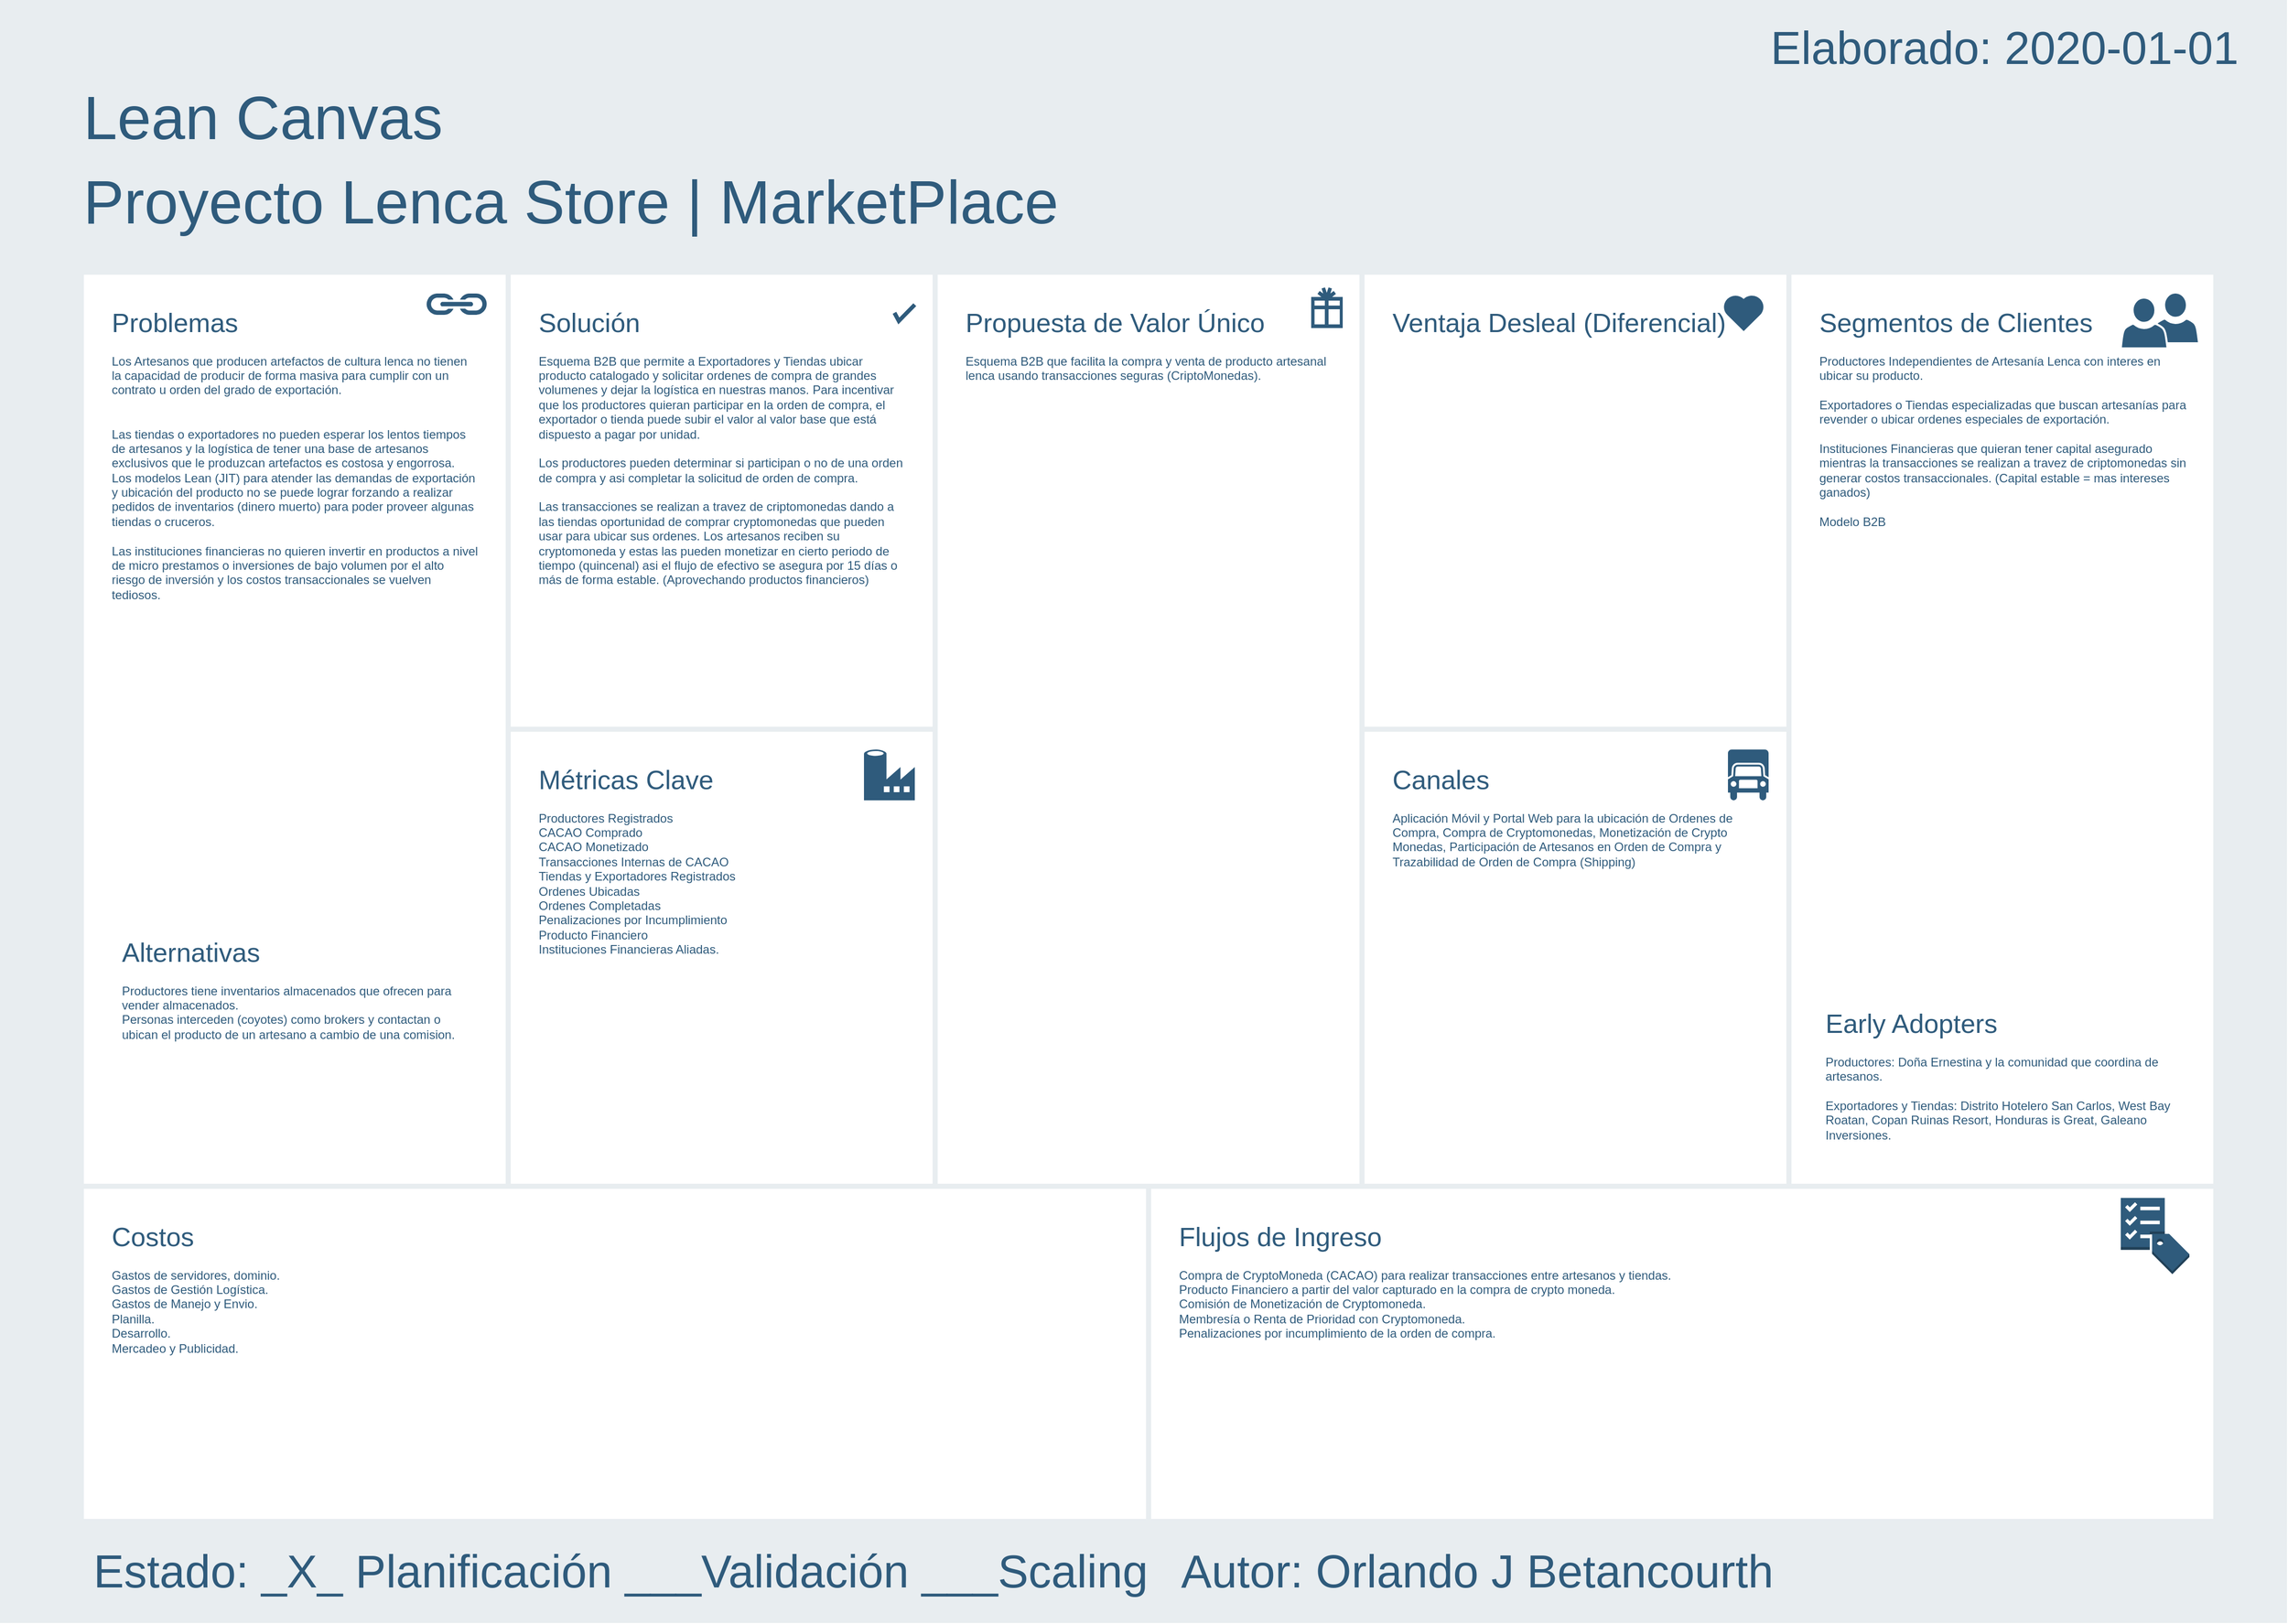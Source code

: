 <mxfile version="12.6.5" type="device"><diagram id="07fea595-8f29-1299-0266-81d95cde20df" name="Page-1"><mxGraphModel dx="5426" dy="2444" grid="1" gridSize="10" guides="1" tooltips="1" connect="1" arrows="1" fold="1" page="1" pageScale="1" pageWidth="1169" pageHeight="827" background="#ffffff" math="0" shadow="0"><root><mxCell id="0"/><mxCell id="1" parent="0"/><mxCell id="698" value="" style="rounded=0;whiteSpace=wrap;html=1;shadow=0;labelBackgroundColor=none;strokeColor=none;strokeWidth=3;fillColor=#e8edf0;fontSize=60;fontColor=#2F5B7C;align=left;" parent="1" vertex="1"><mxGeometry x="-2290" y="32" width="2250" height="1598" as="geometry"/></mxCell><mxCell id="699" value="&lt;div style=&quot;font-size: 26px&quot;&gt;Ventaja Desleal (Diferencial)&lt;/div&gt;&lt;div&gt;&lt;br&gt;&lt;/div&gt;" style="rounded=0;whiteSpace=wrap;html=1;shadow=0;labelBackgroundColor=none;strokeColor=#e8edf0;strokeWidth=5;fillColor=#ffffff;fontSize=12;fontColor=#2F5B7C;align=left;verticalAlign=top;spacing=30;" parent="1" vertex="1"><mxGeometry x="-950" y="300" width="420" height="450" as="geometry"/></mxCell><mxCell id="700" value="&lt;font&gt;&lt;font style=&quot;font-size: 26px&quot;&gt;Problemas&lt;/font&gt;&lt;br&gt;&lt;/font&gt;&lt;font style=&quot;line-height: 120% ; font-size: 12px&quot;&gt;&lt;br style=&quot;font-size: 12px&quot;&gt;Los Artesanos que producen artefactos de cultura lenca no tienen la capacidad de producir de forma masiva para cumplir con un contrato u orden del grado de exportación.&lt;br&gt;&lt;br&gt;&lt;br&gt;Las tiendas o exportadores no pueden esperar los lentos tiempos de artesanos y la logística de tener una base de artesanos exclusivos que le produzcan artefactos es costosa y engorrosa.&lt;br&gt;Los modelos Lean (JIT) para atender las demandas de exportación y ubicación del producto no se puede lograr forzando a realizar pedidos de inventarios (dinero muerto) para poder proveer algunas tiendas o cruceros.&lt;br&gt;&lt;br&gt;Las instituciones financieras no quieren invertir en productos a nivel de micro prestamos o inversiones de bajo volumen por el alto riesgo de inversión y los costos transaccionales se vuelven tediosos.&lt;br&gt;&lt;/font&gt;" style="rounded=0;whiteSpace=wrap;html=1;shadow=0;labelBackgroundColor=none;strokeColor=#e8edf0;strokeWidth=5;fillColor=#ffffff;fontSize=12;fontColor=#2F5B7C;align=left;verticalAlign=top;spacing=30;" parent="1" vertex="1"><mxGeometry x="-2210" y="300" width="420" height="900" as="geometry"/></mxCell><mxCell id="701" value="&lt;font&gt;&lt;font style=&quot;font-size: 26px&quot;&gt;Solución&lt;/font&gt;&lt;br style=&quot;font-size: 12px&quot;&gt;&lt;/font&gt;&lt;font&gt;&lt;br style=&quot;font-size: 12px&quot;&gt;&lt;div&gt;Esquema B2B que permite a Exportadores y Tiendas ubicar producto catalogado y solicitar ordenes de compra de grandes volumenes y dejar la logística en nuestras manos. Para incentivar que los productores quieran participar en la orden de compra, el exportador o tienda puede subir el valor al valor base que está dispuesto a pagar por unidad.&lt;/div&gt;&lt;div&gt;&lt;br&gt;&lt;/div&gt;&lt;div&gt;Los productores pueden determinar si participan o no de una orden de compra y asi completar la solicitud de orden de compra.&amp;nbsp;&lt;/div&gt;&lt;div&gt;&lt;br&gt;&lt;/div&gt;&lt;div&gt;Las transacciones se realizan a travez de criptomonedas dando a las tiendas oportunidad de comprar cryptomonedas que pueden usar para ubicar sus ordenes. Los artesanos reciben su cryptomoneda y estas las pueden monetizar en cierto periodo de tiempo (quincenal) asi el flujo de efectivo se asegura por 15 días o más de forma estable. (Aprovechando productos financieros)&lt;/div&gt;&lt;div&gt;&lt;br&gt;&lt;/div&gt;&lt;div&gt;&amp;nbsp;&lt;/div&gt;&lt;/font&gt;" style="rounded=0;whiteSpace=wrap;html=1;shadow=0;labelBackgroundColor=none;strokeColor=#e8edf0;strokeWidth=5;fillColor=#ffffff;fontSize=12;fontColor=#2F5B7C;align=left;verticalAlign=top;spacing=30;" parent="1" vertex="1"><mxGeometry x="-1790" y="300" width="420" height="450" as="geometry"/></mxCell><mxCell id="702" value="&lt;div&gt;&lt;span style=&quot;font-size: 26px&quot;&gt;Métricas Clave&lt;/span&gt;&lt;/div&gt;&lt;div&gt;&lt;br&gt;&lt;/div&gt;&lt;div&gt;Productores Registrados&lt;/div&gt;&lt;div&gt;CACAO Comprado&lt;/div&gt;&lt;div&gt;CACAO Monetizado&lt;/div&gt;&lt;div&gt;Transacciones Internas de CACAO&lt;/div&gt;&lt;div&gt;Tiendas y Exportadores Registrados&lt;/div&gt;&lt;div&gt;Ordenes Ubicadas&lt;/div&gt;&lt;div&gt;Ordenes Completadas&lt;/div&gt;&lt;div&gt;Penalizaciones por Incumplimiento&lt;/div&gt;&lt;div&gt;Producto Financiero&lt;/div&gt;&lt;div&gt;Instituciones Financieras Aliadas.&lt;/div&gt;" style="rounded=0;whiteSpace=wrap;html=1;shadow=0;labelBackgroundColor=none;strokeColor=#e8edf0;strokeWidth=5;fillColor=#ffffff;fontSize=12;fontColor=#2F5B7C;align=left;verticalAlign=top;spacing=30;" parent="1" vertex="1"><mxGeometry x="-1790" y="750" width="420" height="450" as="geometry"/></mxCell><mxCell id="703" value="&lt;div style=&quot;font-size: 26px&quot;&gt;&lt;font style=&quot;font-size: 26px&quot;&gt;Propuesta de Valor Único&lt;/font&gt;&lt;/div&gt;&lt;div&gt;&lt;br&gt;&lt;/div&gt;&lt;div&gt;Esquema B2B que facilita la compra y venta de producto artesanal lenca usando transacciones seguras (CriptoMonedas).&lt;/div&gt;" style="rounded=0;whiteSpace=wrap;html=1;shadow=0;labelBackgroundColor=none;strokeColor=#e8edf0;strokeWidth=5;fillColor=#ffffff;fontSize=12;fontColor=#2F5B7C;align=left;verticalAlign=top;spacing=30;" parent="1" vertex="1"><mxGeometry x="-1370" y="300" width="420" height="900" as="geometry"/></mxCell><mxCell id="704" value="&lt;div&gt;&lt;font style=&quot;font-size: 26px&quot;&gt;Segmentos de Clientes&lt;/font&gt;&lt;/div&gt;&lt;div&gt;&lt;br&gt;&lt;/div&gt;&lt;font style=&quot;font-size: 12px ; line-height: 120%&quot;&gt;Productores Independientes de Artesanía Lenca con interes en ubicar su producto.&lt;br&gt;&lt;br&gt;&lt;div&gt;Exportadores o Tiendas especializadas que buscan artesanías para revender o ubicar ordenes especiales de exportación.&lt;/div&gt;&lt;div&gt;&lt;br&gt;&lt;/div&gt;&lt;div&gt;Instituciones Financieras que quieran tener capital asegurado mientras la transacciones se realizan a travez de criptomonedas sin generar costos transaccionales. (Capital estable = mas intereses ganados)&lt;/div&gt;&lt;div&gt;&lt;br&gt;&lt;/div&gt;&lt;div&gt;Modelo B2B&lt;/div&gt;&lt;/font&gt;" style="rounded=0;whiteSpace=wrap;html=1;shadow=0;labelBackgroundColor=none;strokeColor=#e8edf0;strokeWidth=5;fillColor=#ffffff;fontSize=12;fontColor=#2F5B7C;align=left;verticalAlign=top;spacing=30;" parent="1" vertex="1"><mxGeometry x="-530" y="300" width="420" height="900" as="geometry"/></mxCell><mxCell id="705" value="&lt;div&gt;&lt;font style=&quot;font-size: 26px&quot;&gt;Canales&lt;/font&gt;&lt;/div&gt;&lt;div&gt;&lt;br&gt;&lt;/div&gt;&lt;div&gt;Aplicación Móvil y Portal Web para la ubicación de Ordenes de Compra, Compra de Cryptomonedas, Monetización de Crypto Monedas, Participación de Artesanos en Orden de Compra y Trazabilidad de Orden de Compra (Shipping)&amp;nbsp;&lt;/div&gt;" style="rounded=0;whiteSpace=wrap;html=1;shadow=0;labelBackgroundColor=none;strokeColor=#e8edf0;strokeWidth=5;fillColor=#ffffff;fontSize=12;fontColor=#2F5B7C;align=left;verticalAlign=top;spacing=30;" parent="1" vertex="1"><mxGeometry x="-950" y="750" width="420" height="450" as="geometry"/></mxCell><mxCell id="706" value="&lt;div style=&quot;font-size: 26px&quot;&gt;&lt;font style=&quot;font-size: 26px&quot;&gt;Costos&lt;/font&gt;&lt;/div&gt;&lt;div&gt;&lt;br&gt;&lt;/div&gt;&lt;div&gt;Gastos de servidores, dominio.&lt;/div&gt;&lt;div&gt;Gastos de Gestión Logística.&lt;/div&gt;&lt;div&gt;Gastos de Manejo y Envio.&lt;/div&gt;&lt;div&gt;Planilla.&lt;/div&gt;&lt;div&gt;Desarrollo.&lt;/div&gt;&lt;div&gt;Mercadeo y Publicidad.&lt;/div&gt;" style="rounded=0;whiteSpace=wrap;html=1;shadow=0;labelBackgroundColor=none;strokeColor=#e8edf0;strokeWidth=5;fillColor=#ffffff;fontSize=12;fontColor=#2F5B7C;align=left;verticalAlign=top;spacing=30;" parent="1" vertex="1"><mxGeometry x="-2210" y="1200" width="1050" height="330" as="geometry"/></mxCell><mxCell id="707" value="&lt;div style=&quot;font-size: 26px&quot;&gt;Flujos de Ingreso&lt;/div&gt;&lt;div&gt;&lt;br&gt;&lt;/div&gt;&lt;div&gt;Compra de CryptoMoneda (CACAO) para realizar transacciones entre artesanos y tiendas.&lt;/div&gt;&lt;div&gt;Producto Financiero a partir del valor capturado en la compra de crypto moneda.&lt;/div&gt;&lt;div&gt;Comisión de Monetización de Cryptomoneda.&lt;/div&gt;&lt;div&gt;Membresía o Renta de Prioridad con Cryptomoneda.&lt;/div&gt;&lt;div&gt;Penalizaciones por incumplimiento de la orden de compra.&lt;/div&gt;" style="rounded=0;whiteSpace=wrap;html=1;shadow=0;labelBackgroundColor=none;strokeColor=#e8edf0;strokeWidth=5;fillColor=#ffffff;fontSize=12;fontColor=#2F5B7C;align=left;verticalAlign=top;spacing=30;" parent="1" vertex="1"><mxGeometry x="-1160" y="1200" width="1050" height="330" as="geometry"/></mxCell><mxCell id="708" value="Lean Canvas" style="text;html=1;resizable=0;points=[];autosize=1;align=left;verticalAlign=top;spacingTop=-4;fontSize=60;fontColor=#2F5B7C;" parent="1" vertex="1"><mxGeometry x="-2210" y="110" width="370" height="70" as="geometry"/></mxCell><mxCell id="709" value="" style="html=1;verticalLabelPosition=bottom;labelBackgroundColor=#ffffff;verticalAlign=top;shadow=0;dashed=0;strokeWidth=4;shape=mxgraph.ios7.misc.check;strokeColor=#2F5B7C;fillColor=#ffffff;gradientColor=none;fontSize=12;fontColor=#2F5B7C;align=left;" parent="1" vertex="1"><mxGeometry x="-1410" y="332" width="20" height="16" as="geometry"/></mxCell><mxCell id="710" value="" style="shape=mxgraph.signs.travel.present;html=1;fillColor=#2F5B7C;strokeColor=none;verticalLabelPosition=bottom;verticalAlign=top;align=center;shadow=0;labelBackgroundColor=none;fontSize=12;fontColor=#2F5B7C;" parent="1" vertex="1"><mxGeometry x="-1000" y="315" width="31" height="40" as="geometry"/></mxCell><mxCell id="711" value="" style="html=1;verticalLabelPosition=bottom;labelBackgroundColor=#ffffff;verticalAlign=top;strokeWidth=3;strokeColor=none;fillColor=#2F5B7C;shadow=0;dashed=0;shape=mxgraph.ios7.icons.heart;fontSize=12;fontColor=#2F5B7C;align=left;" parent="1" vertex="1"><mxGeometry x="-595.0" y="322" width="41" height="36" as="geometry"/></mxCell><mxCell id="715" value="" style="shadow=0;dashed=0;html=1;strokeColor=none;labelPosition=center;verticalLabelPosition=bottom;verticalAlign=top;shape=mxgraph.mscae.cloud.data_factory;fillColor=#2F5B7C;labelBackgroundColor=none;fontSize=10;fontColor=#2F5B7C;align=left;" parent="1" vertex="1"><mxGeometry x="-1440" y="770" width="50" height="50" as="geometry"/></mxCell><mxCell id="716" value="" style="shape=mxgraph.signs.transportation.truck_6;html=1;fillColor=#2F5B7C;strokeColor=none;verticalLabelPosition=bottom;verticalAlign=top;align=center;shadow=0;labelBackgroundColor=none;fontSize=10;fontColor=#2F5B7C;aspect=fixed;" parent="1" vertex="1"><mxGeometry x="-590" y="770" width="40" height="50" as="geometry"/></mxCell><mxCell id="717" value="" style="shape=image;html=1;verticalAlign=top;verticalLabelPosition=bottom;labelBackgroundColor=#ffffff;imageAspect=0;aspect=fixed;image=https://cdn4.iconfinder.com/data/icons/evil-icons-user-interface/64/price-128.png;shadow=0;strokeColor=#e8edf0;strokeWidth=3;fillColor=#2F5B7C;gradientColor=none;fontSize=10;fontColor=#2F5B7C;align=left;" parent="1" vertex="1"><mxGeometry x="-1226" y="1220" width="58" height="58" as="geometry"/></mxCell><mxCell id="718" value="" style="dashed=0;html=1;shape=mxgraph.aws3.checklist_cost;fillColor=#2F5B7C;gradientColor=none;shadow=0;labelBackgroundColor=none;strokeColor=none;strokeWidth=3;fontSize=10;fontColor=#2F5B7C;align=left;" parent="1" vertex="1"><mxGeometry x="-203.5" y="1211.5" width="67.5" height="75" as="geometry"/></mxCell><mxCell id="719" value="" style="shadow=0;dashed=0;html=1;strokeColor=none;fillColor=#2F5B7C;labelPosition=center;verticalLabelPosition=bottom;verticalAlign=top;outlineConnect=0;shape=mxgraph.office.concepts.link;labelBackgroundColor=none;fontSize=10;fontColor=#000000;align=left;" parent="1" vertex="1"><mxGeometry x="-1871" y="321" width="61" height="21" as="geometry"/></mxCell><mxCell id="720" value="" style="group" parent="1" vertex="1" connectable="0"><mxGeometry x="-203.5" y="325" width="69" height="50" as="geometry"/></mxCell><mxCell id="721" value="" style="shadow=0;dashed=0;html=1;strokeColor=#FFFFFF;labelPosition=center;verticalLabelPosition=bottom;verticalAlign=top;outlineConnect=0;shape=mxgraph.office.users.user;fillColor=#2F5B7C;labelBackgroundColor=none;fontSize=10;fontColor=#000000;align=left;strokeWidth=2;" parent="720" vertex="1"><mxGeometry x="31" y="-5" width="46" height="50" as="geometry"/></mxCell><mxCell id="722" value="" style="shadow=0;dashed=0;html=1;strokeColor=#FFFFFF;labelPosition=center;verticalLabelPosition=bottom;verticalAlign=top;outlineConnect=0;shape=mxgraph.office.users.user;fillColor=#2F5B7C;labelBackgroundColor=none;fontSize=10;fontColor=#000000;align=left;strokeWidth=2;" parent="720" vertex="1"><mxGeometry width="46" height="50" as="geometry"/></mxCell><mxCell id="aa863dtjVmI2OaxBEZ5n-722" value="&lt;div&gt;&lt;font style=&quot;font-size: 26px&quot;&gt;Early Adopters&lt;/font&gt;&lt;/div&gt;&lt;div&gt;&lt;br&gt;&lt;/div&gt;&lt;font style=&quot;line-height: 120% ; font-size: 12px&quot;&gt;&lt;span style=&quot;font-stretch: normal ; line-height: 120%&quot;&gt;Productores: Doña Ernestina y la comunidad que coordina de artesanos.&lt;br&gt;&lt;br&gt;Exportadores y Tiendas: Distrito Hotelero San Carlos, West Bay Roatan, Copan Ruinas Resort, Honduras is Great, Galeano Inversiones.&lt;br&gt;&lt;/span&gt;&lt;/font&gt;" style="rounded=0;whiteSpace=wrap;html=1;shadow=0;labelBackgroundColor=none;strokeColor=none;strokeWidth=5;fillColor=#ffffff;fontSize=12;fontColor=#2F5B7C;align=left;verticalAlign=top;spacing=30;" vertex="1" parent="1"><mxGeometry x="-524" y="990" width="400" height="200" as="geometry"/></mxCell><mxCell id="aa863dtjVmI2OaxBEZ5n-723" value="&lt;div&gt;&lt;font style=&quot;font-size: 26px&quot;&gt;Alternativas&lt;/font&gt;&lt;/div&gt;&lt;div&gt;&lt;br&gt;&lt;/div&gt;&lt;font style=&quot;line-height: 120% ; font-size: 12px&quot;&gt;&lt;span style=&quot;font-stretch: normal ; line-height: 120%&quot;&gt;Productores tiene inventarios almacenados que ofrecen para vender almacenados.&lt;br&gt;Personas interceden (coyotes) como brokers y contactan o ubican el producto de un artesano a cambio de una comision.&lt;br&gt;&lt;br&gt;&lt;/span&gt;&lt;/font&gt;" style="rounded=0;whiteSpace=wrap;html=1;shadow=0;labelBackgroundColor=none;strokeColor=none;strokeWidth=5;fillColor=#ffffff;fontSize=12;fontColor=#2F5B7C;align=left;verticalAlign=top;spacing=30;" vertex="1" parent="1"><mxGeometry x="-2200" y="920" width="400" height="270" as="geometry"/></mxCell><mxCell id="aa863dtjVmI2OaxBEZ5n-724" value="Proyecto Lenca Store | MarketPlace" style="text;html=1;resizable=0;points=[];autosize=1;align=left;verticalAlign=top;spacingTop=-4;fontSize=60;fontColor=#2F5B7C;" vertex="1" parent="1"><mxGeometry x="-2210" y="193" width="970" height="70" as="geometry"/></mxCell><mxCell id="aa863dtjVmI2OaxBEZ5n-725" value="Elaborado: 2020-01-01" style="text;html=1;resizable=0;points=[];autosize=1;align=left;verticalAlign=top;spacingTop=-4;fontSize=45;fontColor=#2F5B7C;" vertex="1" parent="1"><mxGeometry x="-550" y="50" width="480" height="60" as="geometry"/></mxCell><mxCell id="aa863dtjVmI2OaxBEZ5n-726" value="Estado: _X_ Planificación ___Validación ___Scaling" style="text;html=1;resizable=0;points=[];autosize=1;align=left;verticalAlign=top;spacingTop=-4;fontSize=45;fontColor=#2F5B7C;" vertex="1" parent="1"><mxGeometry x="-2200" y="1550" width="1050" height="60" as="geometry"/></mxCell><mxCell id="aa863dtjVmI2OaxBEZ5n-729" value="Autor: Orlando J Betancourth" style="text;html=1;resizable=0;points=[];autosize=1;align=left;verticalAlign=top;spacingTop=-4;fontSize=45;fontColor=#2F5B7C;strokeColor=none;" vertex="1" parent="1"><mxGeometry x="-1130" y="1550" width="600" height="60" as="geometry"/></mxCell></root></mxGraphModel></diagram></mxfile>